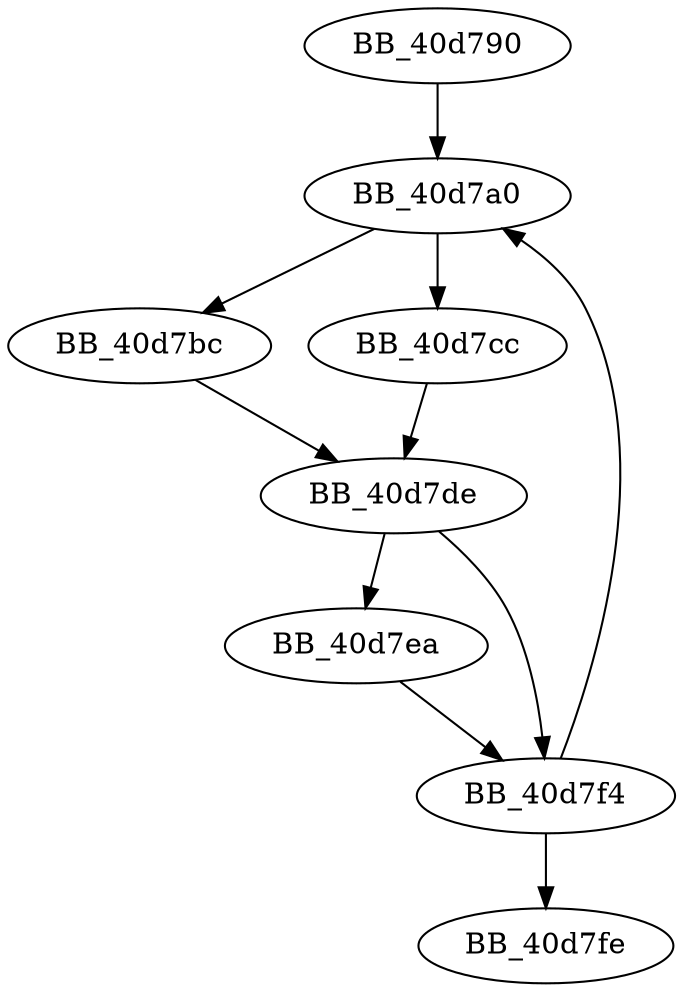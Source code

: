 DiGraph sub_40D790{
BB_40d790->BB_40d7a0
BB_40d7a0->BB_40d7bc
BB_40d7a0->BB_40d7cc
BB_40d7bc->BB_40d7de
BB_40d7cc->BB_40d7de
BB_40d7de->BB_40d7ea
BB_40d7de->BB_40d7f4
BB_40d7ea->BB_40d7f4
BB_40d7f4->BB_40d7a0
BB_40d7f4->BB_40d7fe
}
